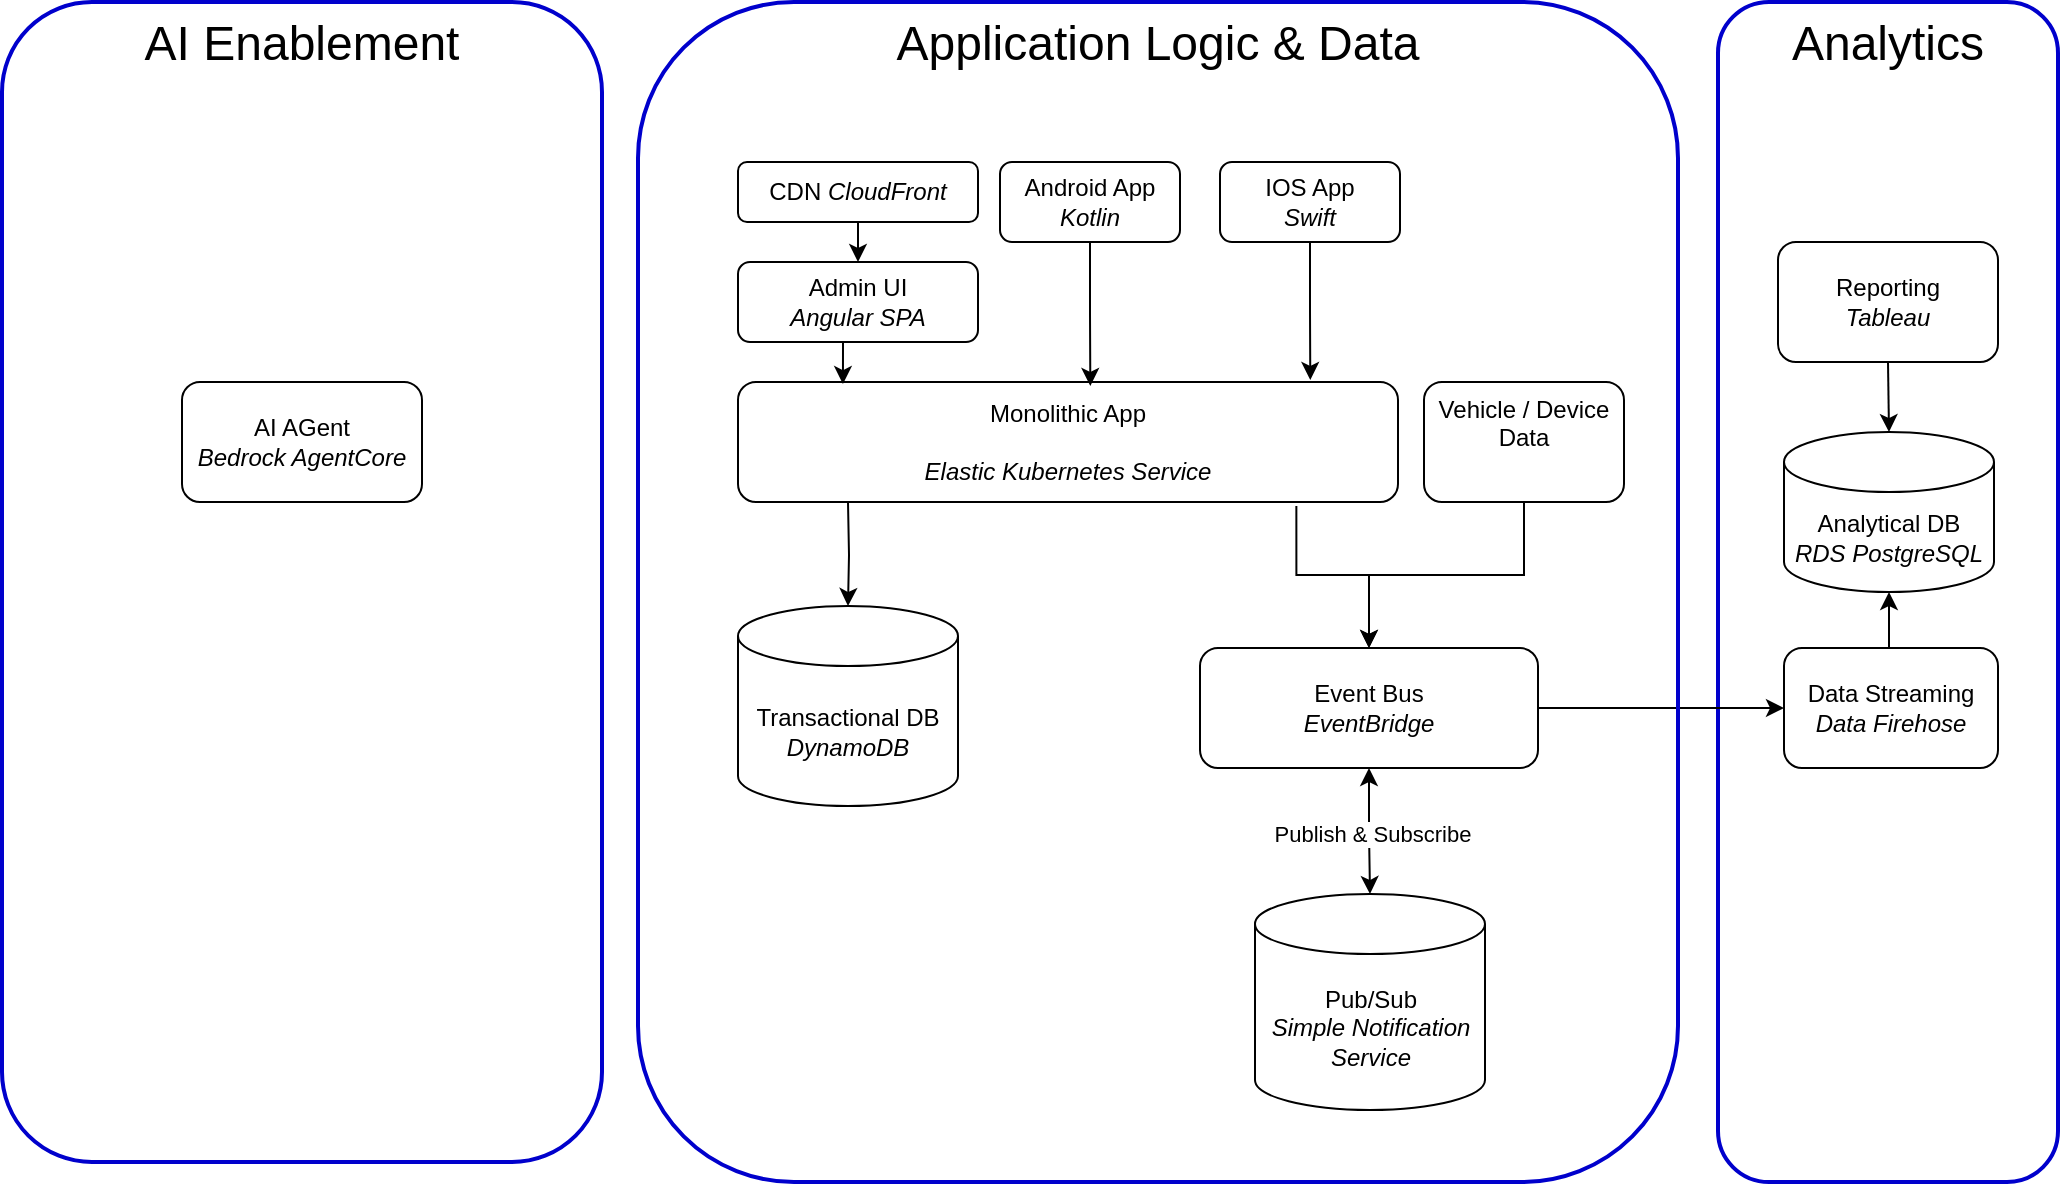 <mxfile version="28.2.7">
  <diagram name="Top-Level Architecture" id="TROxGRHwthohwfCNFghT">
    <mxGraphModel dx="1025" dy="741" grid="1" gridSize="10" guides="1" tooltips="1" connect="1" arrows="1" fold="1" page="1" pageScale="1" pageWidth="1100" pageHeight="850" math="0" shadow="0">
      <root>
        <mxCell id="0" />
        <mxCell id="1" parent="0" />
        <mxCell id="yfXjeQQ5Y2JoiUGeMslx-12" value="Analytics" style="rounded=1;whiteSpace=wrap;html=1;strokeColor=#0000CC;strokeWidth=2;fillColor=none;verticalAlign=top;fontSize=24;" parent="1" vertex="1">
          <mxGeometry x="898" y="130" width="170" height="590" as="geometry" />
        </mxCell>
        <mxCell id="yfXjeQQ5Y2JoiUGeMslx-13" value="AI Enablement" style="rounded=1;whiteSpace=wrap;html=1;strokeColor=#0000CC;strokeWidth=2;fillColor=none;verticalAlign=top;fontSize=24;" parent="1" vertex="1">
          <mxGeometry x="40" y="130" width="300" height="580" as="geometry" />
        </mxCell>
        <mxCell id="tunja0gr6lBs-Br6g-3u-1" value="AI AGent&lt;br&gt;&lt;i&gt;Bedrock AgentCore&lt;/i&gt;" style="rounded=1;whiteSpace=wrap;html=1;" parent="1" vertex="1">
          <mxGeometry x="130" y="320" width="120" height="60" as="geometry" />
        </mxCell>
        <mxCell id="tunja0gr6lBs-Br6g-3u-2" value="Monolithic App&lt;br&gt;&lt;br&gt;&lt;i&gt;Elastic Kubernetes Service&lt;/i&gt;" style="rounded=1;whiteSpace=wrap;html=1;" parent="1" vertex="1">
          <mxGeometry x="408" y="320" width="330" height="60" as="geometry" />
        </mxCell>
        <mxCell id="tunja0gr6lBs-Br6g-3u-3" value="Transactional DB&lt;br&gt;&lt;i&gt;DynamoDB&lt;/i&gt;" style="shape=cylinder3;whiteSpace=wrap;html=1;boundedLbl=1;backgroundOutline=1;size=15;" parent="1" vertex="1">
          <mxGeometry x="408" y="432" width="110" height="100" as="geometry" />
        </mxCell>
        <mxCell id="tunja0gr6lBs-Br6g-3u-13" style="edgeStyle=orthogonalEdgeStyle;rounded=0;orthogonalLoop=1;jettySize=auto;html=1;exitX=0.5;exitY=0;exitDx=0;exitDy=0;entryX=0.846;entryY=1.033;entryDx=0;entryDy=0;entryPerimeter=0;startArrow=classic;startFill=1;endArrow=none;endFill=0;" parent="1" source="tunja0gr6lBs-Br6g-3u-6" target="tunja0gr6lBs-Br6g-3u-2" edge="1">
          <mxGeometry relative="1" as="geometry" />
        </mxCell>
        <mxCell id="yfXjeQQ5Y2JoiUGeMslx-8" style="edgeStyle=orthogonalEdgeStyle;rounded=0;orthogonalLoop=1;jettySize=auto;html=1;exitX=1;exitY=0.5;exitDx=0;exitDy=0;" parent="1" source="tunja0gr6lBs-Br6g-3u-6" target="yfXjeQQ5Y2JoiUGeMslx-1" edge="1">
          <mxGeometry relative="1" as="geometry" />
        </mxCell>
        <mxCell id="tunja0gr6lBs-Br6g-3u-6" value="Event Bus&lt;br&gt;&lt;i&gt;EventBridge&lt;/i&gt;" style="rounded=1;whiteSpace=wrap;html=1;" parent="1" vertex="1">
          <mxGeometry x="639" y="453" width="169" height="60" as="geometry" />
        </mxCell>
        <mxCell id="tunja0gr6lBs-Br6g-3u-7" value="Pub/Sub&lt;br&gt;&lt;i&gt;Simple Notification Service&lt;/i&gt;" style="shape=cylinder3;whiteSpace=wrap;html=1;boundedLbl=1;backgroundOutline=1;size=15;" parent="1" vertex="1">
          <mxGeometry x="666.5" y="576" width="115" height="108" as="geometry" />
        </mxCell>
        <mxCell id="tunja0gr6lBs-Br6g-3u-8" style="edgeStyle=orthogonalEdgeStyle;rounded=0;orthogonalLoop=1;jettySize=auto;html=1;entryX=0.5;entryY=0;entryDx=0;entryDy=0;entryPerimeter=0;" parent="1" target="tunja0gr6lBs-Br6g-3u-3" edge="1">
          <mxGeometry relative="1" as="geometry">
            <mxPoint x="463" y="380" as="sourcePoint" />
          </mxGeometry>
        </mxCell>
        <mxCell id="tunja0gr6lBs-Br6g-3u-11" style="edgeStyle=orthogonalEdgeStyle;rounded=0;orthogonalLoop=1;jettySize=auto;html=1;exitX=0.5;exitY=1;exitDx=0;exitDy=0;entryX=0.5;entryY=0;entryDx=0;entryDy=0;entryPerimeter=0;startArrow=classic;startFill=1;" parent="1" source="tunja0gr6lBs-Br6g-3u-6" target="tunja0gr6lBs-Br6g-3u-7" edge="1">
          <mxGeometry relative="1" as="geometry" />
        </mxCell>
        <mxCell id="tunja0gr6lBs-Br6g-3u-12" value="Publish &amp;amp; Subscribe" style="edgeLabel;html=1;align=center;verticalAlign=middle;resizable=0;points=[];" parent="tunja0gr6lBs-Br6g-3u-11" vertex="1" connectable="0">
          <mxGeometry x="-0.571" y="1" relative="1" as="geometry">
            <mxPoint y="19" as="offset" />
          </mxGeometry>
        </mxCell>
        <mxCell id="tunja0gr6lBs-Br6g-3u-22" style="edgeStyle=orthogonalEdgeStyle;rounded=0;orthogonalLoop=1;jettySize=auto;html=1;exitX=0.5;exitY=1;exitDx=0;exitDy=0;entryX=0.5;entryY=0;entryDx=0;entryDy=0;" parent="1" source="tunja0gr6lBs-Br6g-3u-15" target="tunja0gr6lBs-Br6g-3u-16" edge="1">
          <mxGeometry relative="1" as="geometry" />
        </mxCell>
        <mxCell id="tunja0gr6lBs-Br6g-3u-15" value="CDN &lt;i&gt;CloudFront&lt;/i&gt;" style="rounded=1;whiteSpace=wrap;html=1;" parent="1" vertex="1">
          <mxGeometry x="408" y="210" width="120" height="30" as="geometry" />
        </mxCell>
        <mxCell id="tunja0gr6lBs-Br6g-3u-16" value="Admin UI&lt;br&gt;&lt;i&gt;Angular SPA&lt;/i&gt;" style="rounded=1;whiteSpace=wrap;html=1;" parent="1" vertex="1">
          <mxGeometry x="408" y="260" width="120" height="40" as="geometry" />
        </mxCell>
        <mxCell id="tunja0gr6lBs-Br6g-3u-17" value="Android App&lt;br&gt;&lt;i&gt;Kotlin&lt;/i&gt;" style="rounded=1;whiteSpace=wrap;html=1;" parent="1" vertex="1">
          <mxGeometry x="539" y="210" width="90" height="40" as="geometry" />
        </mxCell>
        <mxCell id="tunja0gr6lBs-Br6g-3u-18" value="IOS App&lt;br&gt;&lt;i&gt;Swift&lt;/i&gt;" style="rounded=1;whiteSpace=wrap;html=1;" parent="1" vertex="1">
          <mxGeometry x="649" y="210" width="90" height="40" as="geometry" />
        </mxCell>
        <mxCell id="tunja0gr6lBs-Br6g-3u-23" style="edgeStyle=orthogonalEdgeStyle;rounded=0;orthogonalLoop=1;jettySize=auto;html=1;exitX=0.5;exitY=1;exitDx=0;exitDy=0;entryX=0.159;entryY=0.017;entryDx=0;entryDy=0;entryPerimeter=0;" parent="1" source="tunja0gr6lBs-Br6g-3u-16" target="tunja0gr6lBs-Br6g-3u-2" edge="1">
          <mxGeometry relative="1" as="geometry" />
        </mxCell>
        <mxCell id="tunja0gr6lBs-Br6g-3u-24" style="edgeStyle=orthogonalEdgeStyle;rounded=0;orthogonalLoop=1;jettySize=auto;html=1;exitX=0.5;exitY=1;exitDx=0;exitDy=0;entryX=0.603;entryY=0.033;entryDx=0;entryDy=0;entryPerimeter=0;" parent="1" source="tunja0gr6lBs-Br6g-3u-17" edge="1">
          <mxGeometry relative="1" as="geometry">
            <mxPoint x="584.17" y="321.98" as="targetPoint" />
          </mxGeometry>
        </mxCell>
        <mxCell id="tunja0gr6lBs-Br6g-3u-25" style="edgeStyle=orthogonalEdgeStyle;rounded=0;orthogonalLoop=1;jettySize=auto;html=1;exitX=0.5;exitY=1;exitDx=0;exitDy=0;entryX=0.885;entryY=-0.017;entryDx=0;entryDy=0;entryPerimeter=0;" parent="1" source="tunja0gr6lBs-Br6g-3u-18" edge="1">
          <mxGeometry relative="1" as="geometry">
            <mxPoint x="694.15" y="318.98" as="targetPoint" />
          </mxGeometry>
        </mxCell>
        <mxCell id="tunja0gr6lBs-Br6g-3u-26" value="Reporting&lt;br&gt;&lt;i&gt;Tableau&lt;/i&gt;" style="rounded=1;whiteSpace=wrap;html=1;" parent="1" vertex="1">
          <mxGeometry x="928" y="250" width="110" height="60" as="geometry" />
        </mxCell>
        <mxCell id="tunja0gr6lBs-Br6g-3u-27" value="Analytical DB&lt;br&gt;&lt;i&gt;RDS PostgreSQL&lt;/i&gt;" style="shape=cylinder3;whiteSpace=wrap;html=1;boundedLbl=1;backgroundOutline=1;size=15;" parent="1" vertex="1">
          <mxGeometry x="931" y="345" width="105" height="80" as="geometry" />
        </mxCell>
        <mxCell id="tunja0gr6lBs-Br6g-3u-28" style="edgeStyle=orthogonalEdgeStyle;rounded=0;orthogonalLoop=1;jettySize=auto;html=1;exitX=0.5;exitY=1;exitDx=0;exitDy=0;entryX=0.5;entryY=0;entryDx=0;entryDy=0;entryPerimeter=0;" parent="1" source="tunja0gr6lBs-Br6g-3u-26" target="tunja0gr6lBs-Br6g-3u-27" edge="1">
          <mxGeometry relative="1" as="geometry">
            <mxPoint x="1096" y="380" as="sourcePoint" />
          </mxGeometry>
        </mxCell>
        <mxCell id="yfXjeQQ5Y2JoiUGeMslx-1" value="Data Streaming&lt;br&gt;&lt;i&gt;Data Firehose&lt;/i&gt;" style="rounded=1;whiteSpace=wrap;html=1;" parent="1" vertex="1">
          <mxGeometry x="931" y="453" width="107" height="60" as="geometry" />
        </mxCell>
        <mxCell id="yfXjeQQ5Y2JoiUGeMslx-10" style="edgeStyle=orthogonalEdgeStyle;rounded=0;orthogonalLoop=1;jettySize=auto;html=1;exitX=0.5;exitY=1;exitDx=0;exitDy=0;entryX=0.5;entryY=0;entryDx=0;entryDy=0;" parent="1" source="yfXjeQQ5Y2JoiUGeMslx-3" target="tunja0gr6lBs-Br6g-3u-6" edge="1">
          <mxGeometry relative="1" as="geometry" />
        </mxCell>
        <mxCell id="yfXjeQQ5Y2JoiUGeMslx-3" value="Vehicle / Device&lt;div&gt;Data&lt;br&gt;&lt;br&gt;&lt;/div&gt;" style="rounded=1;whiteSpace=wrap;html=1;verticalAlign=top;align=center;" parent="1" vertex="1">
          <mxGeometry x="751" y="320" width="100" height="60" as="geometry" />
        </mxCell>
        <mxCell id="yfXjeQQ5Y2JoiUGeMslx-11" value="Application Logic &amp;amp; Data" style="rounded=1;whiteSpace=wrap;html=1;strokeColor=#0000CC;strokeWidth=2;fillColor=none;verticalAlign=top;fontSize=24;" parent="1" vertex="1">
          <mxGeometry x="358" y="130" width="520" height="590" as="geometry" />
        </mxCell>
        <mxCell id="yfXjeQQ5Y2JoiUGeMslx-14" style="edgeStyle=orthogonalEdgeStyle;rounded=0;orthogonalLoop=1;jettySize=auto;html=1;exitX=0.5;exitY=0;exitDx=0;exitDy=0;entryX=0.5;entryY=1;entryDx=0;entryDy=0;entryPerimeter=0;" parent="1" source="yfXjeQQ5Y2JoiUGeMslx-1" target="tunja0gr6lBs-Br6g-3u-27" edge="1">
          <mxGeometry relative="1" as="geometry" />
        </mxCell>
      </root>
    </mxGraphModel>
  </diagram>
</mxfile>
